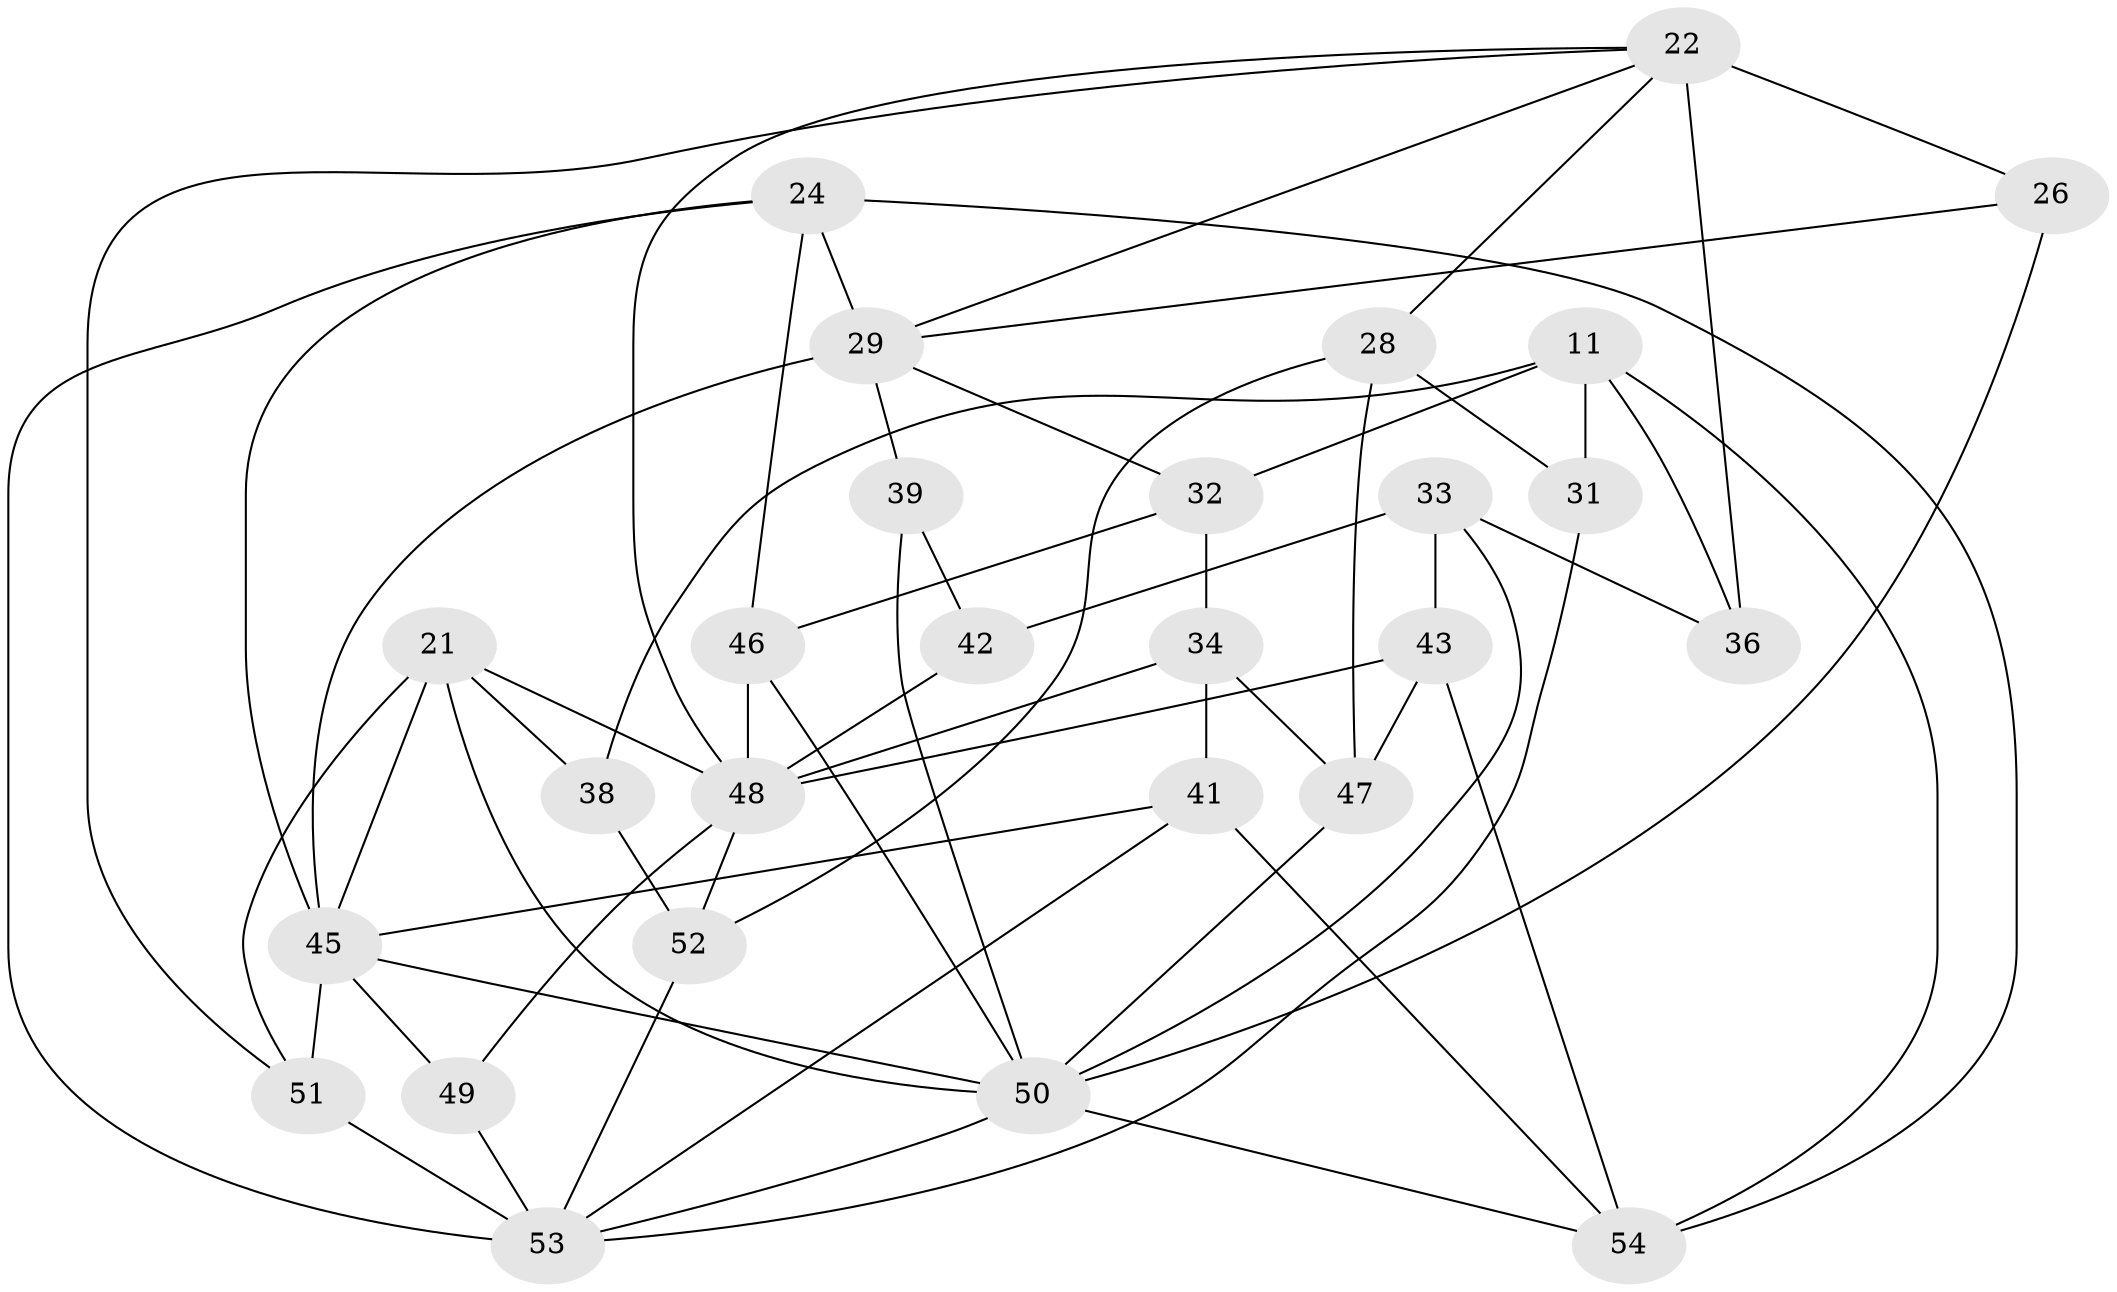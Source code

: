 // original degree distribution, {4: 1.0}
// Generated by graph-tools (version 1.1) at 2025/58/03/09/25 04:58:48]
// undirected, 27 vertices, 62 edges
graph export_dot {
graph [start="1"]
  node [color=gray90,style=filled];
  11 [super="+1"];
  21 [super="+17+20"];
  22 [super="+12"];
  24 [super="+9"];
  26;
  28;
  29 [super="+16+19"];
  31;
  32;
  33 [super="+2"];
  34;
  36;
  38;
  39;
  41 [super="+5"];
  42;
  43;
  45 [super="+40+35"];
  46;
  47;
  48 [super="+7+37"];
  49;
  50 [super="+18+25"];
  51 [super="+23+30"];
  52;
  53 [super="+44"];
  54 [super="+14"];
  11 -- 32;
  11 -- 31 [weight=2];
  11 -- 38;
  11 -- 36;
  11 -- 54;
  21 -- 38 [weight=2];
  21 -- 50 [weight=2];
  21 -- 51 [weight=2];
  21 -- 48;
  21 -- 45;
  22 -- 28;
  22 -- 26 [weight=2];
  22 -- 36 [weight=2];
  22 -- 51;
  22 -- 48;
  22 -- 29;
  24 -- 53;
  24 -- 46;
  24 -- 54;
  24 -- 45;
  24 -- 29 [weight=2];
  26 -- 29;
  26 -- 50;
  28 -- 52;
  28 -- 47;
  28 -- 31;
  29 -- 32;
  29 -- 45 [weight=3];
  29 -- 39 [weight=2];
  31 -- 53;
  32 -- 34;
  32 -- 46;
  33 -- 42 [weight=2];
  33 -- 43;
  33 -- 36;
  33 -- 50 [weight=2];
  34 -- 47;
  34 -- 41;
  34 -- 48;
  38 -- 52;
  39 -- 42;
  39 -- 50;
  41 -- 54 [weight=2];
  41 -- 53;
  41 -- 45 [weight=2];
  42 -- 48;
  43 -- 54;
  43 -- 47;
  43 -- 48;
  45 -- 50 [weight=2];
  45 -- 49 [weight=2];
  45 -- 51 [weight=3];
  46 -- 48;
  46 -- 50;
  47 -- 50;
  48 -- 52;
  48 -- 49;
  49 -- 53;
  50 -- 54;
  50 -- 53;
  51 -- 53 [weight=2];
  52 -- 53;
}
